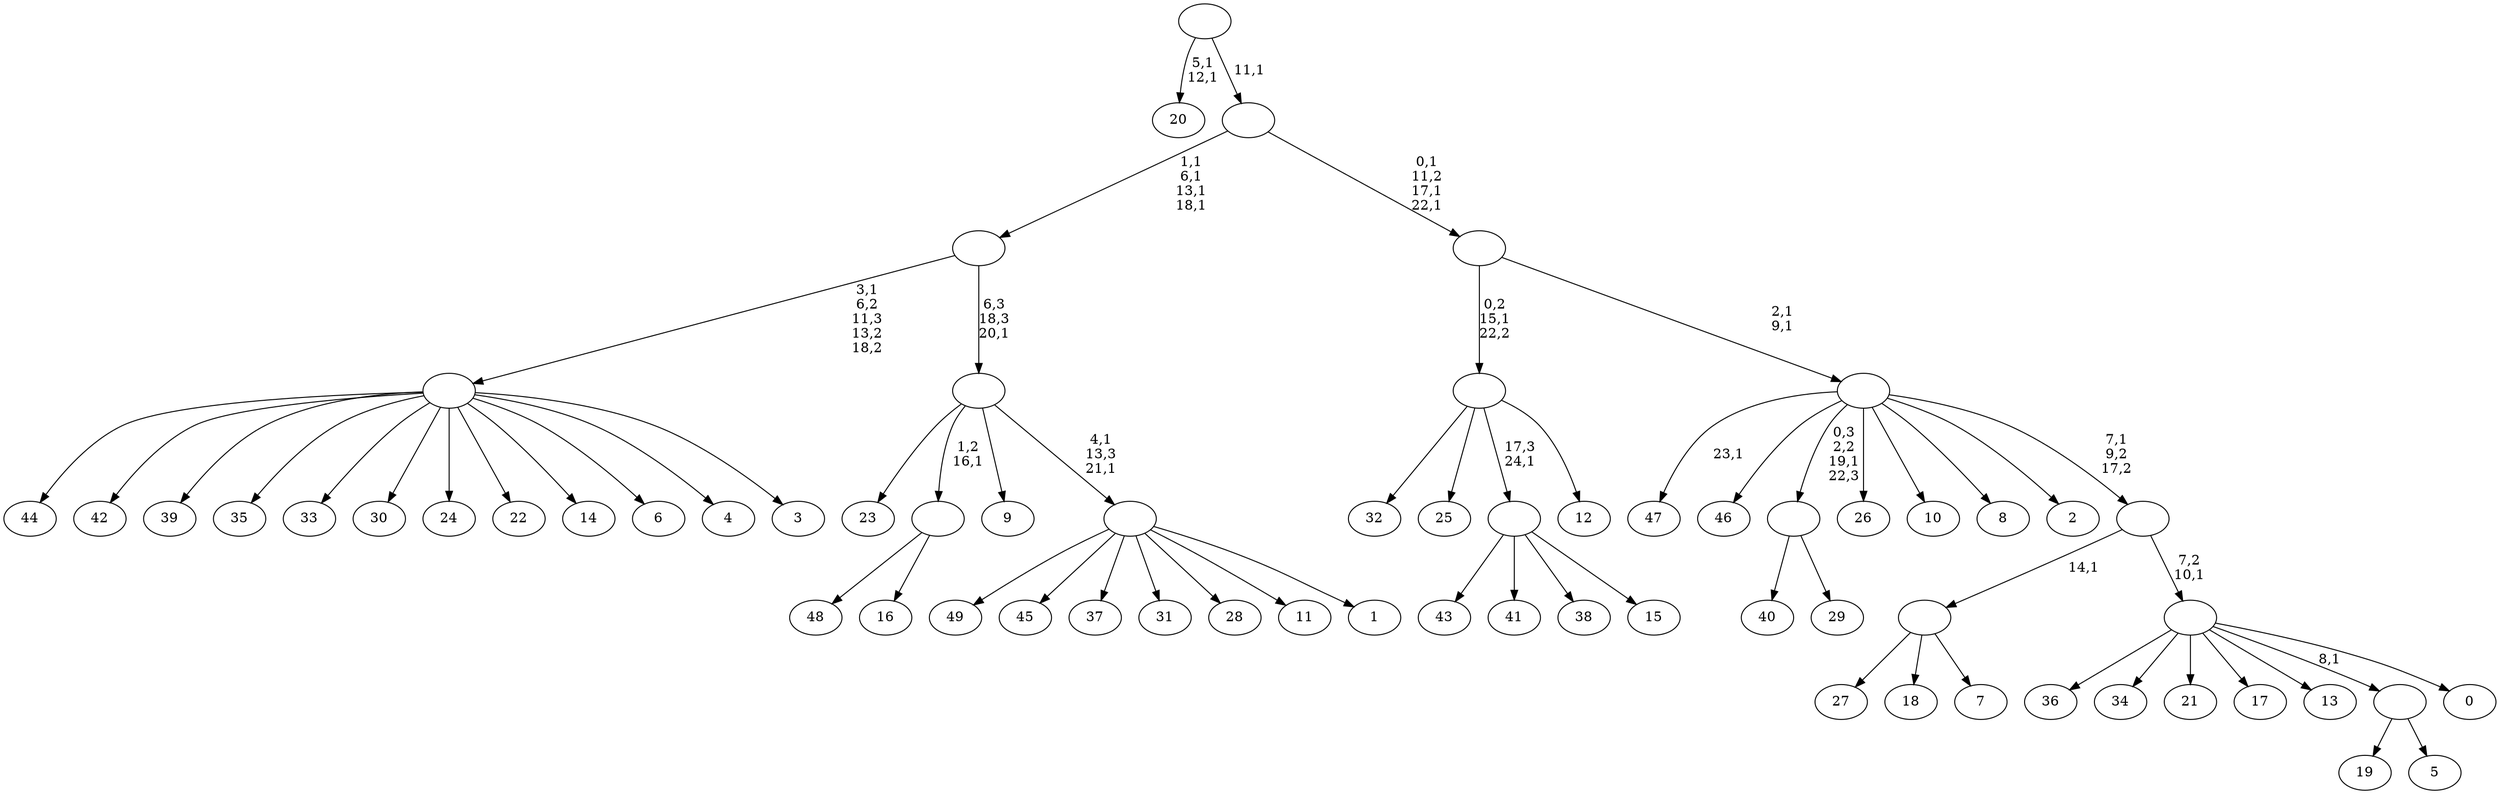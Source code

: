 digraph T {
	75 [label="49"]
	74 [label="48"]
	73 [label="47"]
	71 [label="46"]
	70 [label="45"]
	69 [label="44"]
	68 [label="43"]
	67 [label="42"]
	66 [label="41"]
	65 [label="40"]
	64 [label="39"]
	63 [label="38"]
	62 [label="37"]
	61 [label="36"]
	60 [label="35"]
	59 [label="34"]
	58 [label="33"]
	57 [label="32"]
	56 [label="31"]
	55 [label="30"]
	54 [label="29"]
	53 [label=""]
	52 [label="28"]
	51 [label="27"]
	50 [label="26"]
	49 [label="25"]
	48 [label="24"]
	47 [label="23"]
	46 [label="22"]
	45 [label="21"]
	44 [label="20"]
	41 [label="19"]
	40 [label="18"]
	39 [label="17"]
	38 [label="16"]
	37 [label=""]
	36 [label="15"]
	35 [label=""]
	34 [label="14"]
	33 [label="13"]
	32 [label="12"]
	31 [label=""]
	30 [label="11"]
	29 [label="10"]
	28 [label="9"]
	27 [label="8"]
	26 [label="7"]
	25 [label=""]
	24 [label="6"]
	23 [label="5"]
	22 [label=""]
	21 [label="4"]
	20 [label="3"]
	19 [label=""]
	18 [label="2"]
	17 [label="1"]
	16 [label=""]
	14 [label=""]
	13 [label=""]
	9 [label="0"]
	8 [label=""]
	7 [label=""]
	6 [label=""]
	4 [label=""]
	1 [label=""]
	0 [label=""]
	53 -> 65 [label=""]
	53 -> 54 [label=""]
	37 -> 74 [label=""]
	37 -> 38 [label=""]
	35 -> 68 [label=""]
	35 -> 66 [label=""]
	35 -> 63 [label=""]
	35 -> 36 [label=""]
	31 -> 57 [label=""]
	31 -> 49 [label=""]
	31 -> 35 [label="17,3\n24,1"]
	31 -> 32 [label=""]
	25 -> 51 [label=""]
	25 -> 40 [label=""]
	25 -> 26 [label=""]
	22 -> 41 [label=""]
	22 -> 23 [label=""]
	19 -> 69 [label=""]
	19 -> 67 [label=""]
	19 -> 64 [label=""]
	19 -> 60 [label=""]
	19 -> 58 [label=""]
	19 -> 55 [label=""]
	19 -> 48 [label=""]
	19 -> 46 [label=""]
	19 -> 34 [label=""]
	19 -> 24 [label=""]
	19 -> 21 [label=""]
	19 -> 20 [label=""]
	16 -> 75 [label=""]
	16 -> 70 [label=""]
	16 -> 62 [label=""]
	16 -> 56 [label=""]
	16 -> 52 [label=""]
	16 -> 30 [label=""]
	16 -> 17 [label=""]
	14 -> 16 [label="4,1\n13,3\n21,1"]
	14 -> 47 [label=""]
	14 -> 37 [label="1,2\n16,1"]
	14 -> 28 [label=""]
	13 -> 19 [label="3,1\n6,2\n11,3\n13,2\n18,2"]
	13 -> 14 [label="6,3\n18,3\n20,1"]
	8 -> 61 [label=""]
	8 -> 59 [label=""]
	8 -> 45 [label=""]
	8 -> 39 [label=""]
	8 -> 33 [label=""]
	8 -> 22 [label="8,1"]
	8 -> 9 [label=""]
	7 -> 25 [label="14,1"]
	7 -> 8 [label="7,2\n10,1"]
	6 -> 73 [label="23,1"]
	6 -> 71 [label=""]
	6 -> 53 [label="0,3\n2,2\n19,1\n22,3"]
	6 -> 50 [label=""]
	6 -> 29 [label=""]
	6 -> 27 [label=""]
	6 -> 18 [label=""]
	6 -> 7 [label="7,1\n9,2\n17,2"]
	4 -> 6 [label="2,1\n9,1"]
	4 -> 31 [label="0,2\n15,1\n22,2"]
	1 -> 4 [label="0,1\n11,2\n17,1\n22,1"]
	1 -> 13 [label="1,1\n6,1\n13,1\n18,1"]
	0 -> 44 [label="5,1\n12,1"]
	0 -> 1 [label="11,1"]
}
